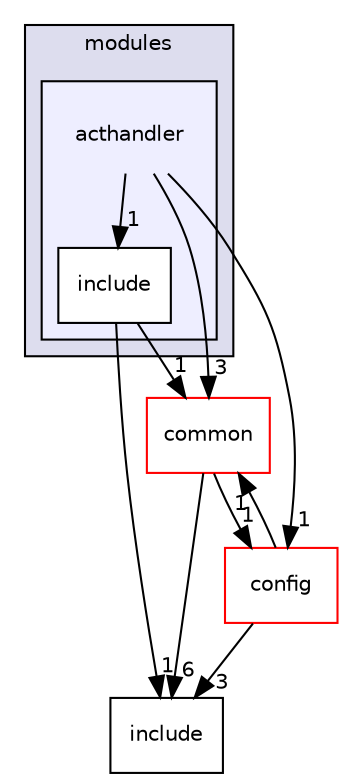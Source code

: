 digraph "acthandler" {
  compound=true
  node [ fontsize="10", fontname="Helvetica"];
  edge [ labelfontsize="10", labelfontname="Helvetica"];
  subgraph clusterdir_7e2560d9caf2b698f36b0974bab08bcc {
    graph [ bgcolor="#ddddee", pencolor="black", label="modules" fontname="Helvetica", fontsize="10", URL="dir_7e2560d9caf2b698f36b0974bab08bcc.html"]
  subgraph clusterdir_01ff984540d819e8322830d37e2d30a9 {
    graph [ bgcolor="#eeeeff", pencolor="black", label="" URL="dir_01ff984540d819e8322830d37e2d30a9.html"];
    dir_01ff984540d819e8322830d37e2d30a9 [shape=plaintext label="acthandler"];
    dir_43614a60b8beee90539ade7abaa0b888 [shape=box label="include" color="black" fillcolor="white" style="filled" URL="dir_43614a60b8beee90539ade7abaa0b888.html"];
  }
  }
  dir_a4dd272aad19606621d5cdd3bcc68a0e [shape=box label="common" fillcolor="white" style="filled" color="red" URL="dir_a4dd272aad19606621d5cdd3bcc68a0e.html"];
  dir_d44c64559bbebec7f509842c48db8b23 [shape=box label="include" URL="dir_d44c64559bbebec7f509842c48db8b23.html"];
  dir_48714684f04f1b63a08c785048851bfe [shape=box label="config" fillcolor="white" style="filled" color="red" URL="dir_48714684f04f1b63a08c785048851bfe.html"];
  dir_43614a60b8beee90539ade7abaa0b888->dir_a4dd272aad19606621d5cdd3bcc68a0e [headlabel="1", labeldistance=1.5 headhref="dir_000003_000008.html"];
  dir_43614a60b8beee90539ade7abaa0b888->dir_d44c64559bbebec7f509842c48db8b23 [headlabel="1", labeldistance=1.5 headhref="dir_000003_000017.html"];
  dir_a4dd272aad19606621d5cdd3bcc68a0e->dir_d44c64559bbebec7f509842c48db8b23 [headlabel="6", labeldistance=1.5 headhref="dir_000008_000017.html"];
  dir_a4dd272aad19606621d5cdd3bcc68a0e->dir_48714684f04f1b63a08c785048851bfe [headlabel="1", labeldistance=1.5 headhref="dir_000008_000006.html"];
  dir_01ff984540d819e8322830d37e2d30a9->dir_43614a60b8beee90539ade7abaa0b888 [headlabel="1", labeldistance=1.5 headhref="dir_000002_000003.html"];
  dir_01ff984540d819e8322830d37e2d30a9->dir_a4dd272aad19606621d5cdd3bcc68a0e [headlabel="3", labeldistance=1.5 headhref="dir_000002_000008.html"];
  dir_01ff984540d819e8322830d37e2d30a9->dir_48714684f04f1b63a08c785048851bfe [headlabel="1", labeldistance=1.5 headhref="dir_000002_000006.html"];
  dir_48714684f04f1b63a08c785048851bfe->dir_a4dd272aad19606621d5cdd3bcc68a0e [headlabel="1", labeldistance=1.5 headhref="dir_000006_000008.html"];
  dir_48714684f04f1b63a08c785048851bfe->dir_d44c64559bbebec7f509842c48db8b23 [headlabel="3", labeldistance=1.5 headhref="dir_000006_000017.html"];
}
